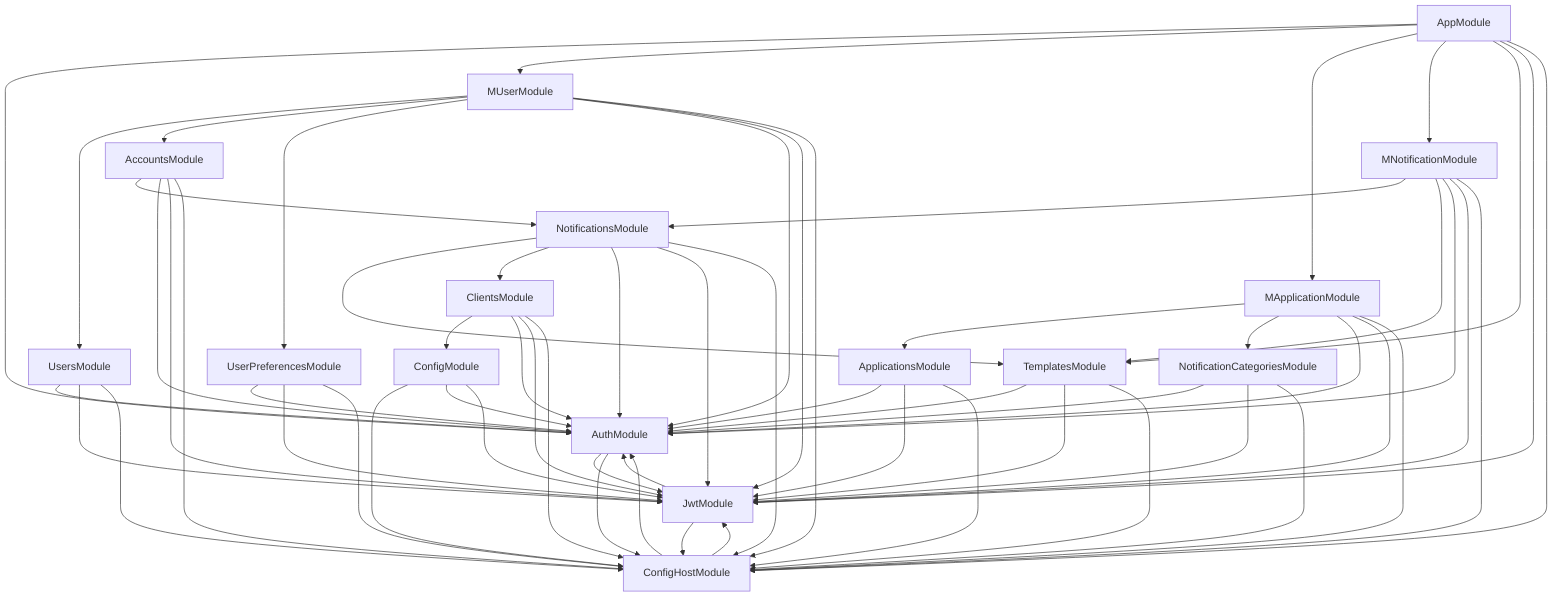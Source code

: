 flowchart TD
  AuthModule-->JwtModule
  JwtModule-->AuthModule
  JwtModule-->ConfigHostModule
  ConfigHostModule-->AuthModule
  ConfigHostModule-->JwtModule
  AuthModule-->ConfigHostModule
  AppModule-->AuthModule
  AppModule-->MUserModule
  MUserModule-->UsersModule
  UsersModule-->AuthModule
  UsersModule-->JwtModule
  UsersModule-->ConfigHostModule
  MUserModule-->AccountsModule
  AccountsModule-->NotificationsModule
  NotificationsModule-->TemplatesModule
  TemplatesModule-->AuthModule
  TemplatesModule-->JwtModule
  TemplatesModule-->ConfigHostModule
  NotificationsModule-->ClientsModule
  ClientsModule-->ConfigModule
  ConfigModule-->ConfigHostModule
  ConfigModule-->AuthModule
  ConfigModule-->JwtModule
  ClientsModule-->AuthModule
  ClientsModule-->JwtModule
  ClientsModule-->ConfigHostModule
  NotificationsModule-->AuthModule
  NotificationsModule-->JwtModule
  NotificationsModule-->ConfigHostModule
  AccountsModule-->AuthModule
  AccountsModule-->JwtModule
  AccountsModule-->ConfigHostModule
  MUserModule-->UserPreferencesModule
  UserPreferencesModule-->AuthModule
  UserPreferencesModule-->JwtModule
  UserPreferencesModule-->ConfigHostModule
  MUserModule-->AuthModule
  MUserModule-->JwtModule
  MUserModule-->ConfigHostModule
  AppModule-->MApplicationModule
  MApplicationModule-->ApplicationsModule
  ApplicationsModule-->AuthModule
  ApplicationsModule-->JwtModule
  ApplicationsModule-->ConfigHostModule
  MApplicationModule-->NotificationCategoriesModule
  NotificationCategoriesModule-->AuthModule
  NotificationCategoriesModule-->JwtModule
  NotificationCategoriesModule-->ConfigHostModule
  MApplicationModule-->AuthModule
  MApplicationModule-->JwtModule
  MApplicationModule-->ConfigHostModule
  AppModule-->MNotificationModule
  MNotificationModule-->NotificationsModule
  MNotificationModule-->TemplatesModule
  MNotificationModule-->AuthModule
  MNotificationModule-->JwtModule
  MNotificationModule-->ConfigHostModule
  AppModule-->TemplatesModule
  AppModule-->JwtModule
  AppModule-->ConfigHostModule